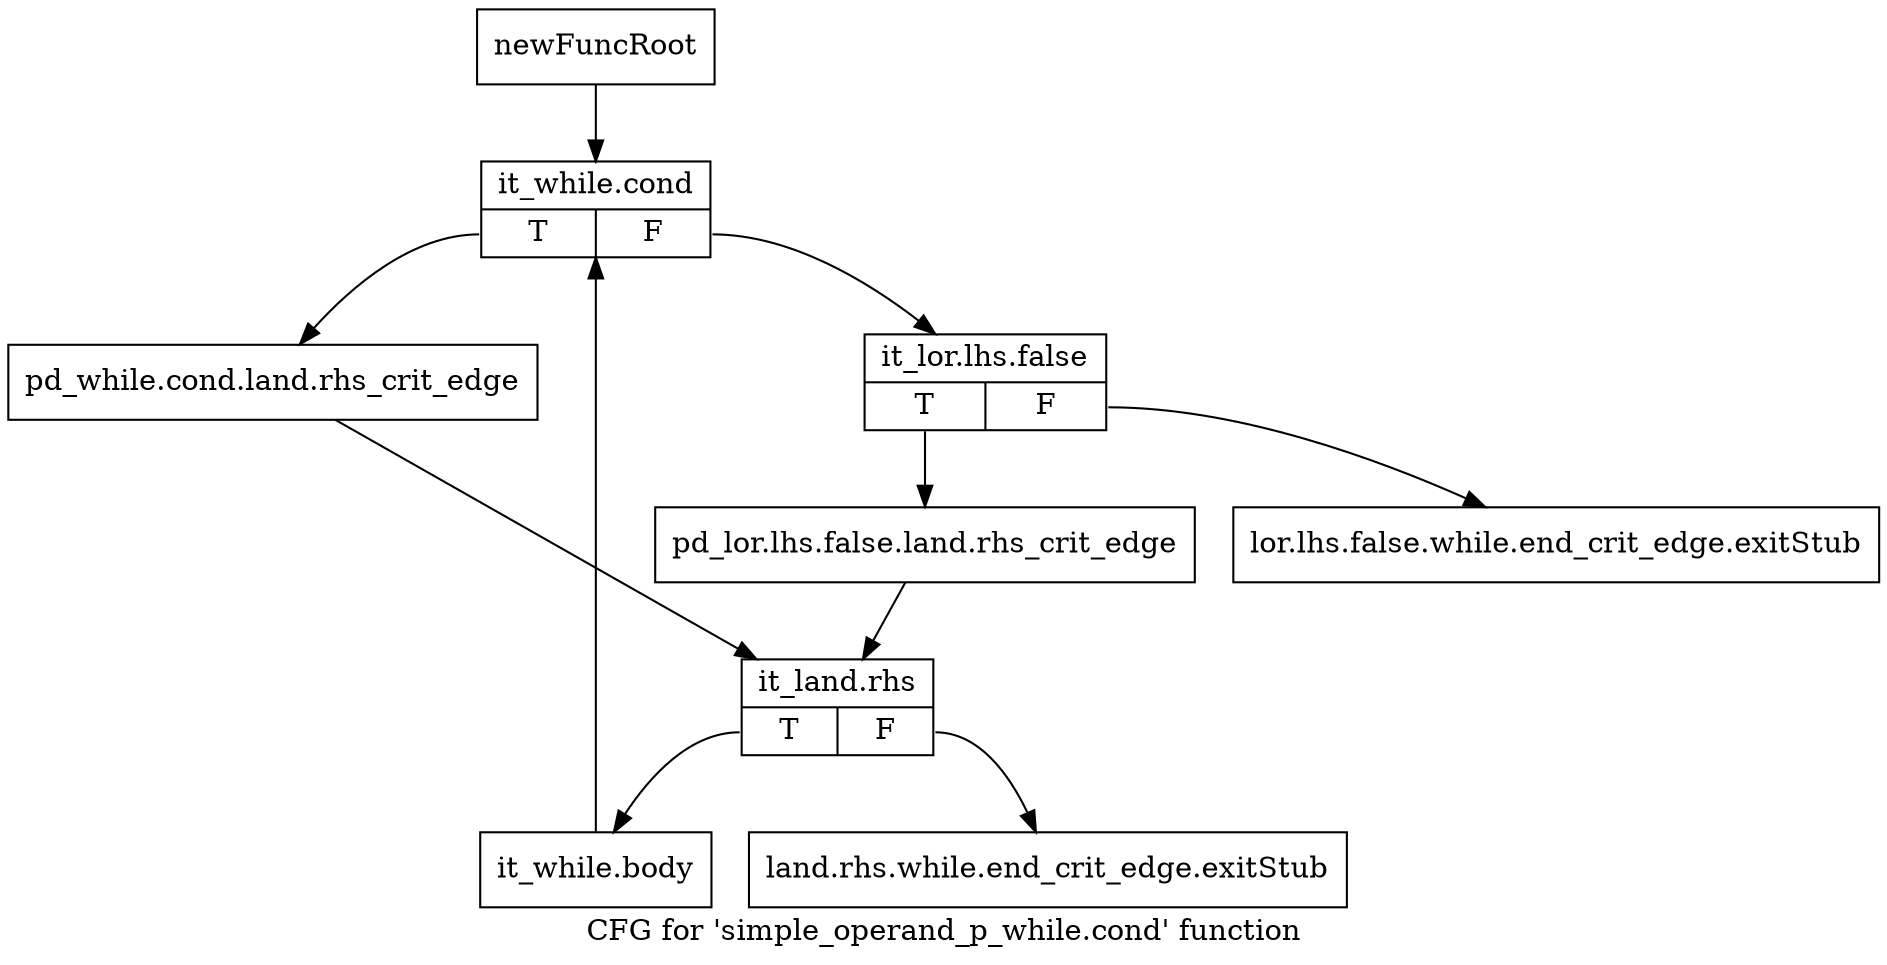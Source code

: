 digraph "CFG for 'simple_operand_p_while.cond' function" {
	label="CFG for 'simple_operand_p_while.cond' function";

	Node0xaf9cf00 [shape=record,label="{newFuncRoot}"];
	Node0xaf9cf00 -> Node0xaf9d860;
	Node0xaf9cf50 [shape=record,label="{lor.lhs.false.while.end_crit_edge.exitStub}"];
	Node0xaf9cfa0 [shape=record,label="{land.rhs.while.end_crit_edge.exitStub}"];
	Node0xaf9d860 [shape=record,label="{it_while.cond|{<s0>T|<s1>F}}"];
	Node0xaf9d860:s0 -> Node0xaf9d950;
	Node0xaf9d860:s1 -> Node0xaf9d8b0;
	Node0xaf9d8b0 [shape=record,label="{it_lor.lhs.false|{<s0>T|<s1>F}}"];
	Node0xaf9d8b0:s0 -> Node0xaf9d900;
	Node0xaf9d8b0:s1 -> Node0xaf9cf50;
	Node0xaf9d900 [shape=record,label="{pd_lor.lhs.false.land.rhs_crit_edge}"];
	Node0xaf9d900 -> Node0xaf9d9a0;
	Node0xaf9d950 [shape=record,label="{pd_while.cond.land.rhs_crit_edge}"];
	Node0xaf9d950 -> Node0xaf9d9a0;
	Node0xaf9d9a0 [shape=record,label="{it_land.rhs|{<s0>T|<s1>F}}"];
	Node0xaf9d9a0:s0 -> Node0xaf9d9f0;
	Node0xaf9d9a0:s1 -> Node0xaf9cfa0;
	Node0xaf9d9f0 [shape=record,label="{it_while.body}"];
	Node0xaf9d9f0 -> Node0xaf9d860;
}
